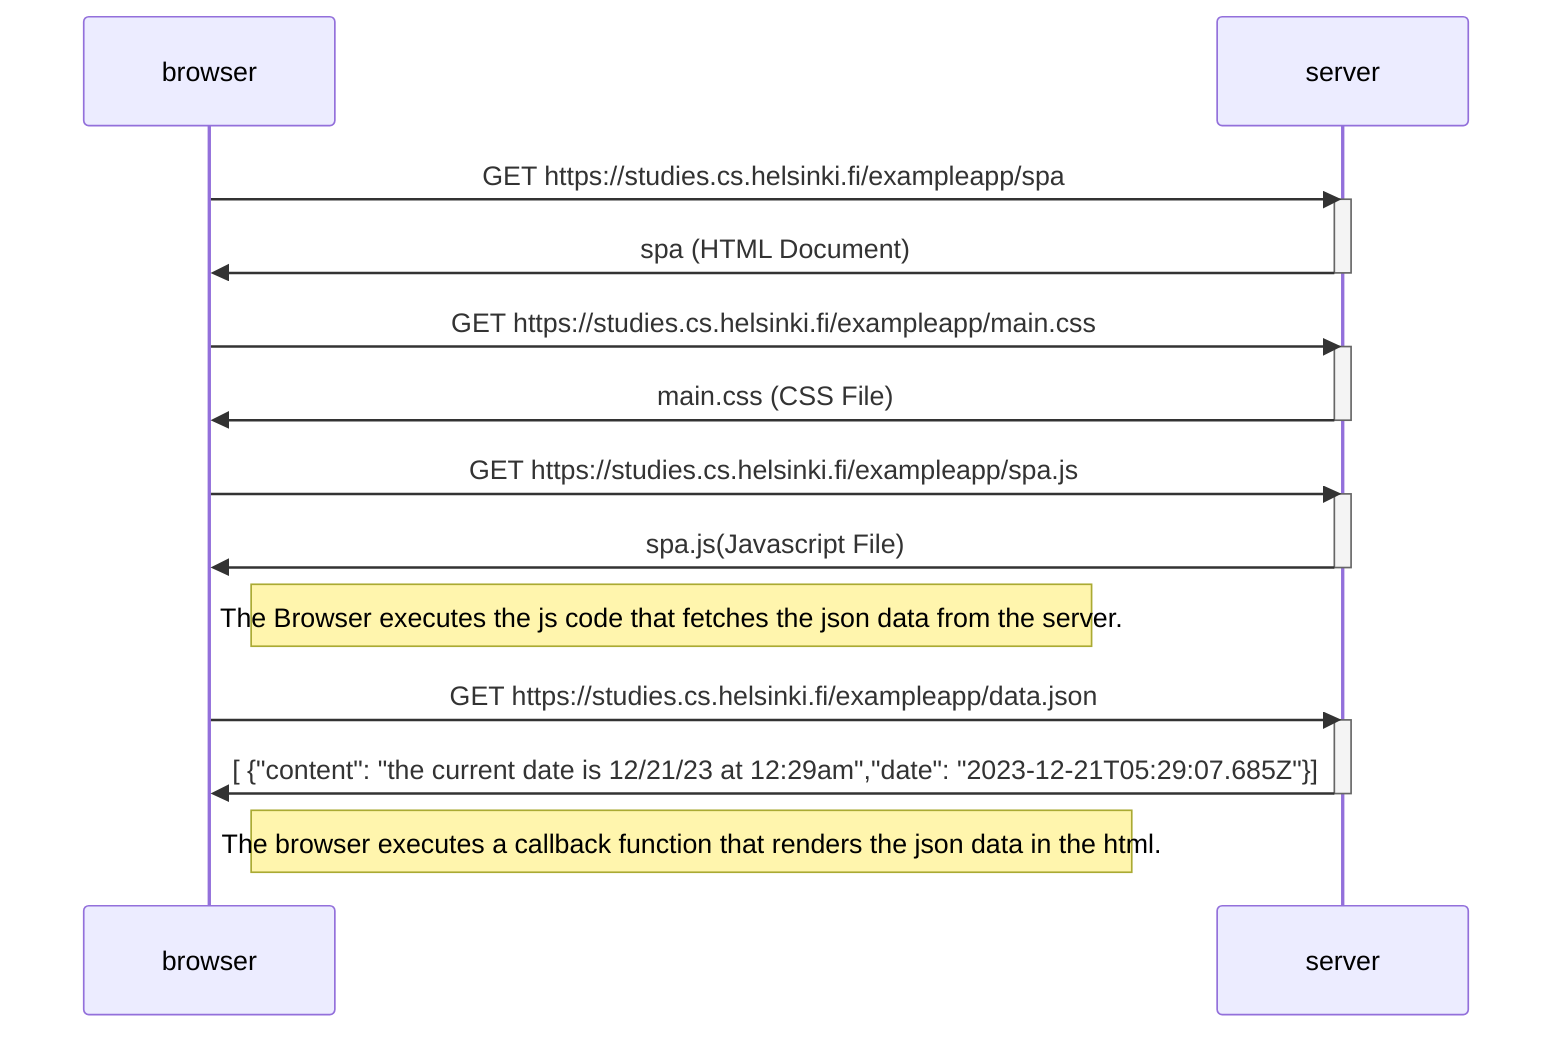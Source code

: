 sequenceDiagram

participant browser
participant server

browser->>server: GET https://studies.cs.helsinki.fi/exampleapp/spa
activate server
server->>browser: spa (HTML Document)
deactivate server

browser->>server: GET https://studies.cs.helsinki.fi/exampleapp/main.css
activate server
server->>browser: main.css (CSS File)
deactivate server

browser->>server: GET https://studies.cs.helsinki.fi/exampleapp/spa.js
activate server
server->>browser: spa.js(Javascript File)
deactivate server

Note right of browser:  The Browser executes the js code that fetches the json data from the server.

browser->>server: GET https://studies.cs.helsinki.fi/exampleapp/data.json
activate server
server->>browser: [ {"content": "the current date is 12/21/23 at 12:29am","date": "2023-12-21T05:29:07.685Z"}]
deactivate server

Note right of browser: The browser executes a callback function that renders the json data in the html.